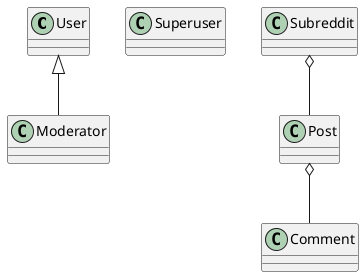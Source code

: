 @startuml
class User
class Superuser
class Moderator
class Subreddit
class Post
class Comment

User <|-- Moderator
Subreddit o-- Post
Post o-- Comment

@enduml
